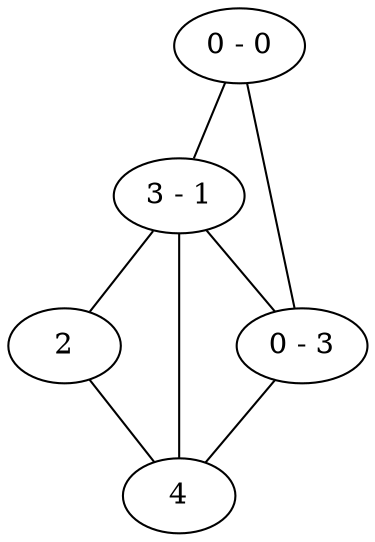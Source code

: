 graph new_graph {
	0[label="0 - 0"];
	1[label="3 - 1"];
	2;
	3[label="0 - 3"];
	4;
	0--1;
	0--3;
	1--2;
	1--3;
	1--4;
	2--4;
	3--4;
	}

